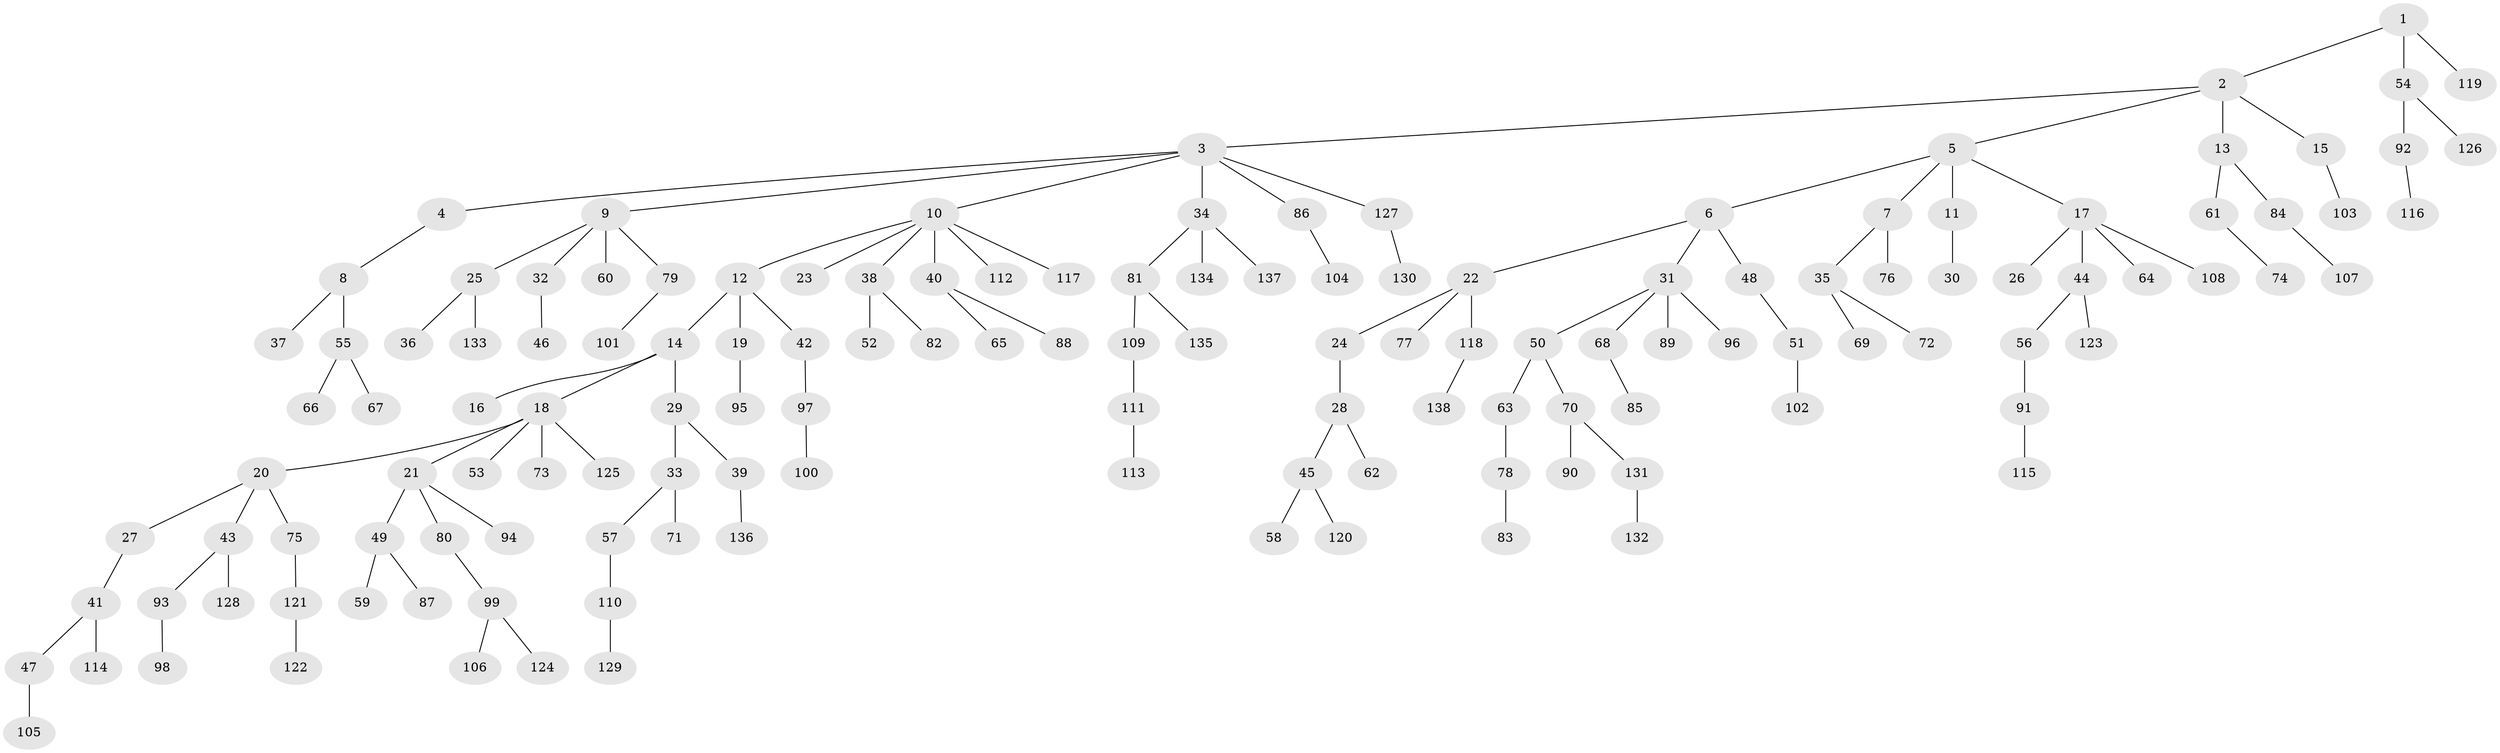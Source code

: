 // coarse degree distribution, {2: 0.23255813953488372, 5: 0.046511627906976744, 6: 0.023255813953488372, 3: 0.20930232558139536, 1: 0.4883720930232558}
// Generated by graph-tools (version 1.1) at 2025/51/03/04/25 22:51:39]
// undirected, 138 vertices, 137 edges
graph export_dot {
  node [color=gray90,style=filled];
  1;
  2;
  3;
  4;
  5;
  6;
  7;
  8;
  9;
  10;
  11;
  12;
  13;
  14;
  15;
  16;
  17;
  18;
  19;
  20;
  21;
  22;
  23;
  24;
  25;
  26;
  27;
  28;
  29;
  30;
  31;
  32;
  33;
  34;
  35;
  36;
  37;
  38;
  39;
  40;
  41;
  42;
  43;
  44;
  45;
  46;
  47;
  48;
  49;
  50;
  51;
  52;
  53;
  54;
  55;
  56;
  57;
  58;
  59;
  60;
  61;
  62;
  63;
  64;
  65;
  66;
  67;
  68;
  69;
  70;
  71;
  72;
  73;
  74;
  75;
  76;
  77;
  78;
  79;
  80;
  81;
  82;
  83;
  84;
  85;
  86;
  87;
  88;
  89;
  90;
  91;
  92;
  93;
  94;
  95;
  96;
  97;
  98;
  99;
  100;
  101;
  102;
  103;
  104;
  105;
  106;
  107;
  108;
  109;
  110;
  111;
  112;
  113;
  114;
  115;
  116;
  117;
  118;
  119;
  120;
  121;
  122;
  123;
  124;
  125;
  126;
  127;
  128;
  129;
  130;
  131;
  132;
  133;
  134;
  135;
  136;
  137;
  138;
  1 -- 2;
  1 -- 54;
  1 -- 119;
  2 -- 3;
  2 -- 5;
  2 -- 13;
  2 -- 15;
  3 -- 4;
  3 -- 9;
  3 -- 10;
  3 -- 34;
  3 -- 86;
  3 -- 127;
  4 -- 8;
  5 -- 6;
  5 -- 7;
  5 -- 11;
  5 -- 17;
  6 -- 22;
  6 -- 31;
  6 -- 48;
  7 -- 35;
  7 -- 76;
  8 -- 37;
  8 -- 55;
  9 -- 25;
  9 -- 32;
  9 -- 60;
  9 -- 79;
  10 -- 12;
  10 -- 23;
  10 -- 38;
  10 -- 40;
  10 -- 112;
  10 -- 117;
  11 -- 30;
  12 -- 14;
  12 -- 19;
  12 -- 42;
  13 -- 61;
  13 -- 84;
  14 -- 16;
  14 -- 18;
  14 -- 29;
  15 -- 103;
  17 -- 26;
  17 -- 44;
  17 -- 64;
  17 -- 108;
  18 -- 20;
  18 -- 21;
  18 -- 53;
  18 -- 73;
  18 -- 125;
  19 -- 95;
  20 -- 27;
  20 -- 43;
  20 -- 75;
  21 -- 49;
  21 -- 80;
  21 -- 94;
  22 -- 24;
  22 -- 77;
  22 -- 118;
  24 -- 28;
  25 -- 36;
  25 -- 133;
  27 -- 41;
  28 -- 45;
  28 -- 62;
  29 -- 33;
  29 -- 39;
  31 -- 50;
  31 -- 68;
  31 -- 89;
  31 -- 96;
  32 -- 46;
  33 -- 57;
  33 -- 71;
  34 -- 81;
  34 -- 134;
  34 -- 137;
  35 -- 69;
  35 -- 72;
  38 -- 52;
  38 -- 82;
  39 -- 136;
  40 -- 65;
  40 -- 88;
  41 -- 47;
  41 -- 114;
  42 -- 97;
  43 -- 93;
  43 -- 128;
  44 -- 56;
  44 -- 123;
  45 -- 58;
  45 -- 120;
  47 -- 105;
  48 -- 51;
  49 -- 59;
  49 -- 87;
  50 -- 63;
  50 -- 70;
  51 -- 102;
  54 -- 92;
  54 -- 126;
  55 -- 66;
  55 -- 67;
  56 -- 91;
  57 -- 110;
  61 -- 74;
  63 -- 78;
  68 -- 85;
  70 -- 90;
  70 -- 131;
  75 -- 121;
  78 -- 83;
  79 -- 101;
  80 -- 99;
  81 -- 109;
  81 -- 135;
  84 -- 107;
  86 -- 104;
  91 -- 115;
  92 -- 116;
  93 -- 98;
  97 -- 100;
  99 -- 106;
  99 -- 124;
  109 -- 111;
  110 -- 129;
  111 -- 113;
  118 -- 138;
  121 -- 122;
  127 -- 130;
  131 -- 132;
}
